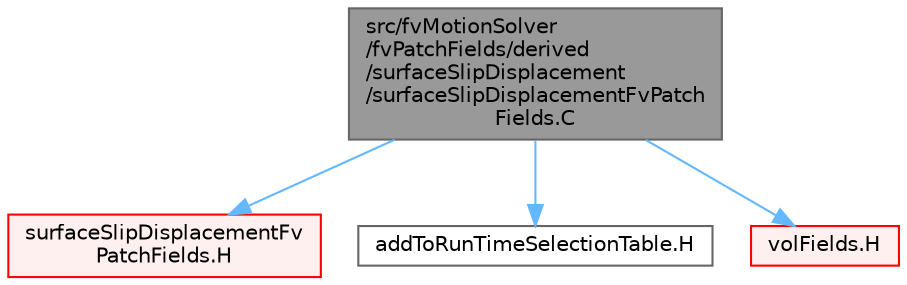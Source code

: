 digraph "src/fvMotionSolver/fvPatchFields/derived/surfaceSlipDisplacement/surfaceSlipDisplacementFvPatchFields.C"
{
 // LATEX_PDF_SIZE
  bgcolor="transparent";
  edge [fontname=Helvetica,fontsize=10,labelfontname=Helvetica,labelfontsize=10];
  node [fontname=Helvetica,fontsize=10,shape=box,height=0.2,width=0.4];
  Node1 [id="Node000001",label="src/fvMotionSolver\l/fvPatchFields/derived\l/surfaceSlipDisplacement\l/surfaceSlipDisplacementFvPatch\lFields.C",height=0.2,width=0.4,color="gray40", fillcolor="grey60", style="filled", fontcolor="black",tooltip=" "];
  Node1 -> Node2 [id="edge1_Node000001_Node000002",color="steelblue1",style="solid",tooltip=" "];
  Node2 [id="Node000002",label="surfaceSlipDisplacementFv\lPatchFields.H",height=0.2,width=0.4,color="red", fillcolor="#FFF0F0", style="filled",URL="$surfaceSlipDisplacementFvPatchFields_8H.html",tooltip=" "];
  Node1 -> Node272 [id="edge2_Node000001_Node000272",color="steelblue1",style="solid",tooltip=" "];
  Node272 [id="Node000272",label="addToRunTimeSelectionTable.H",height=0.2,width=0.4,color="grey40", fillcolor="white", style="filled",URL="$addToRunTimeSelectionTable_8H.html",tooltip="Macros for easy insertion into run-time selection tables."];
  Node1 -> Node273 [id="edge3_Node000001_Node000273",color="steelblue1",style="solid",tooltip=" "];
  Node273 [id="Node000273",label="volFields.H",height=0.2,width=0.4,color="red", fillcolor="#FFF0F0", style="filled",URL="$volFields_8H.html",tooltip=" "];
}
